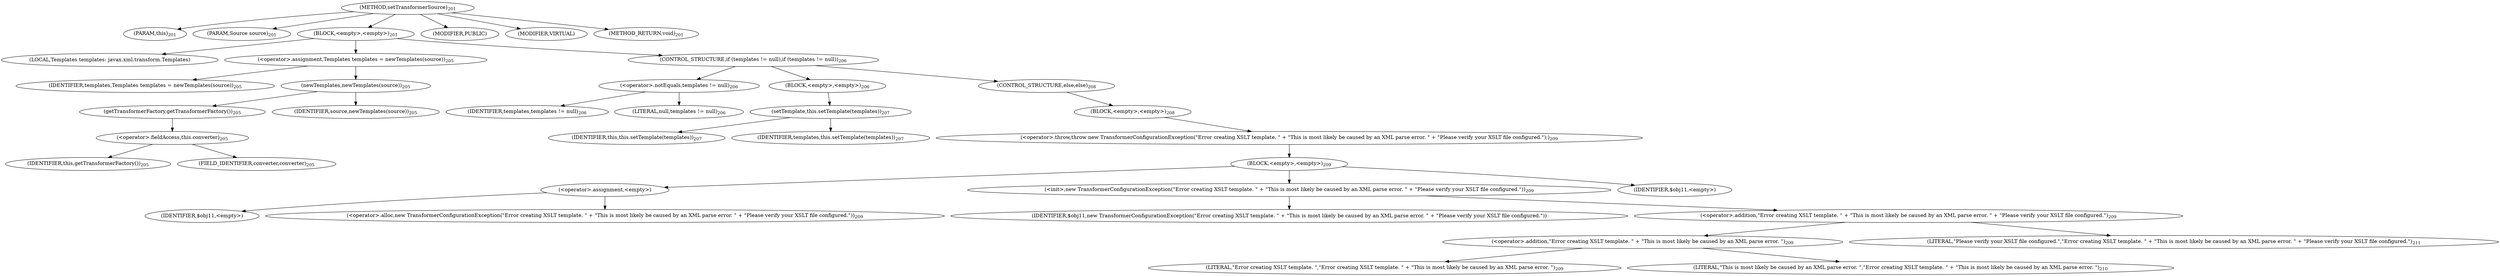 digraph "setTransformerSource" {  
"477" [label = <(METHOD,setTransformerSource)<SUB>201</SUB>> ]
"32" [label = <(PARAM,this)<SUB>201</SUB>> ]
"478" [label = <(PARAM,Source source)<SUB>201</SUB>> ]
"479" [label = <(BLOCK,&lt;empty&gt;,&lt;empty&gt;)<SUB>201</SUB>> ]
"480" [label = <(LOCAL,Templates templates: javax.xml.transform.Templates)> ]
"481" [label = <(&lt;operator&gt;.assignment,Templates templates = newTemplates(source))<SUB>205</SUB>> ]
"482" [label = <(IDENTIFIER,templates,Templates templates = newTemplates(source))<SUB>205</SUB>> ]
"483" [label = <(newTemplates,newTemplates(source))<SUB>205</SUB>> ]
"484" [label = <(getTransformerFactory,getTransformerFactory())<SUB>205</SUB>> ]
"485" [label = <(&lt;operator&gt;.fieldAccess,this.converter)<SUB>205</SUB>> ]
"486" [label = <(IDENTIFIER,this,getTransformerFactory())<SUB>205</SUB>> ]
"487" [label = <(FIELD_IDENTIFIER,converter,converter)<SUB>205</SUB>> ]
"488" [label = <(IDENTIFIER,source,newTemplates(source))<SUB>205</SUB>> ]
"489" [label = <(CONTROL_STRUCTURE,if (templates != null),if (templates != null))<SUB>206</SUB>> ]
"490" [label = <(&lt;operator&gt;.notEquals,templates != null)<SUB>206</SUB>> ]
"491" [label = <(IDENTIFIER,templates,templates != null)<SUB>206</SUB>> ]
"492" [label = <(LITERAL,null,templates != null)<SUB>206</SUB>> ]
"493" [label = <(BLOCK,&lt;empty&gt;,&lt;empty&gt;)<SUB>206</SUB>> ]
"494" [label = <(setTemplate,this.setTemplate(templates))<SUB>207</SUB>> ]
"31" [label = <(IDENTIFIER,this,this.setTemplate(templates))<SUB>207</SUB>> ]
"495" [label = <(IDENTIFIER,templates,this.setTemplate(templates))<SUB>207</SUB>> ]
"496" [label = <(CONTROL_STRUCTURE,else,else)<SUB>208</SUB>> ]
"497" [label = <(BLOCK,&lt;empty&gt;,&lt;empty&gt;)<SUB>208</SUB>> ]
"498" [label = <(&lt;operator&gt;.throw,throw new TransformerConfigurationException(&quot;Error creating XSLT template. &quot; + &quot;This is most likely be caused by an XML parse error. &quot; + &quot;Please verify your XSLT file configured.&quot;);)<SUB>209</SUB>> ]
"499" [label = <(BLOCK,&lt;empty&gt;,&lt;empty&gt;)<SUB>209</SUB>> ]
"500" [label = <(&lt;operator&gt;.assignment,&lt;empty&gt;)> ]
"501" [label = <(IDENTIFIER,$obj11,&lt;empty&gt;)> ]
"502" [label = <(&lt;operator&gt;.alloc,new TransformerConfigurationException(&quot;Error creating XSLT template. &quot; + &quot;This is most likely be caused by an XML parse error. &quot; + &quot;Please verify your XSLT file configured.&quot;))<SUB>209</SUB>> ]
"503" [label = <(&lt;init&gt;,new TransformerConfigurationException(&quot;Error creating XSLT template. &quot; + &quot;This is most likely be caused by an XML parse error. &quot; + &quot;Please verify your XSLT file configured.&quot;))<SUB>209</SUB>> ]
"504" [label = <(IDENTIFIER,$obj11,new TransformerConfigurationException(&quot;Error creating XSLT template. &quot; + &quot;This is most likely be caused by an XML parse error. &quot; + &quot;Please verify your XSLT file configured.&quot;))> ]
"505" [label = <(&lt;operator&gt;.addition,&quot;Error creating XSLT template. &quot; + &quot;This is most likely be caused by an XML parse error. &quot; + &quot;Please verify your XSLT file configured.&quot;)<SUB>209</SUB>> ]
"506" [label = <(&lt;operator&gt;.addition,&quot;Error creating XSLT template. &quot; + &quot;This is most likely be caused by an XML parse error. &quot;)<SUB>209</SUB>> ]
"507" [label = <(LITERAL,&quot;Error creating XSLT template. &quot;,&quot;Error creating XSLT template. &quot; + &quot;This is most likely be caused by an XML parse error. &quot;)<SUB>209</SUB>> ]
"508" [label = <(LITERAL,&quot;This is most likely be caused by an XML parse error. &quot;,&quot;Error creating XSLT template. &quot; + &quot;This is most likely be caused by an XML parse error. &quot;)<SUB>210</SUB>> ]
"509" [label = <(LITERAL,&quot;Please verify your XSLT file configured.&quot;,&quot;Error creating XSLT template. &quot; + &quot;This is most likely be caused by an XML parse error. &quot; + &quot;Please verify your XSLT file configured.&quot;)<SUB>211</SUB>> ]
"510" [label = <(IDENTIFIER,$obj11,&lt;empty&gt;)> ]
"511" [label = <(MODIFIER,PUBLIC)> ]
"512" [label = <(MODIFIER,VIRTUAL)> ]
"513" [label = <(METHOD_RETURN,void)<SUB>201</SUB>> ]
  "477" -> "32" 
  "477" -> "478" 
  "477" -> "479" 
  "477" -> "511" 
  "477" -> "512" 
  "477" -> "513" 
  "479" -> "480" 
  "479" -> "481" 
  "479" -> "489" 
  "481" -> "482" 
  "481" -> "483" 
  "483" -> "484" 
  "483" -> "488" 
  "484" -> "485" 
  "485" -> "486" 
  "485" -> "487" 
  "489" -> "490" 
  "489" -> "493" 
  "489" -> "496" 
  "490" -> "491" 
  "490" -> "492" 
  "493" -> "494" 
  "494" -> "31" 
  "494" -> "495" 
  "496" -> "497" 
  "497" -> "498" 
  "498" -> "499" 
  "499" -> "500" 
  "499" -> "503" 
  "499" -> "510" 
  "500" -> "501" 
  "500" -> "502" 
  "503" -> "504" 
  "503" -> "505" 
  "505" -> "506" 
  "505" -> "509" 
  "506" -> "507" 
  "506" -> "508" 
}
